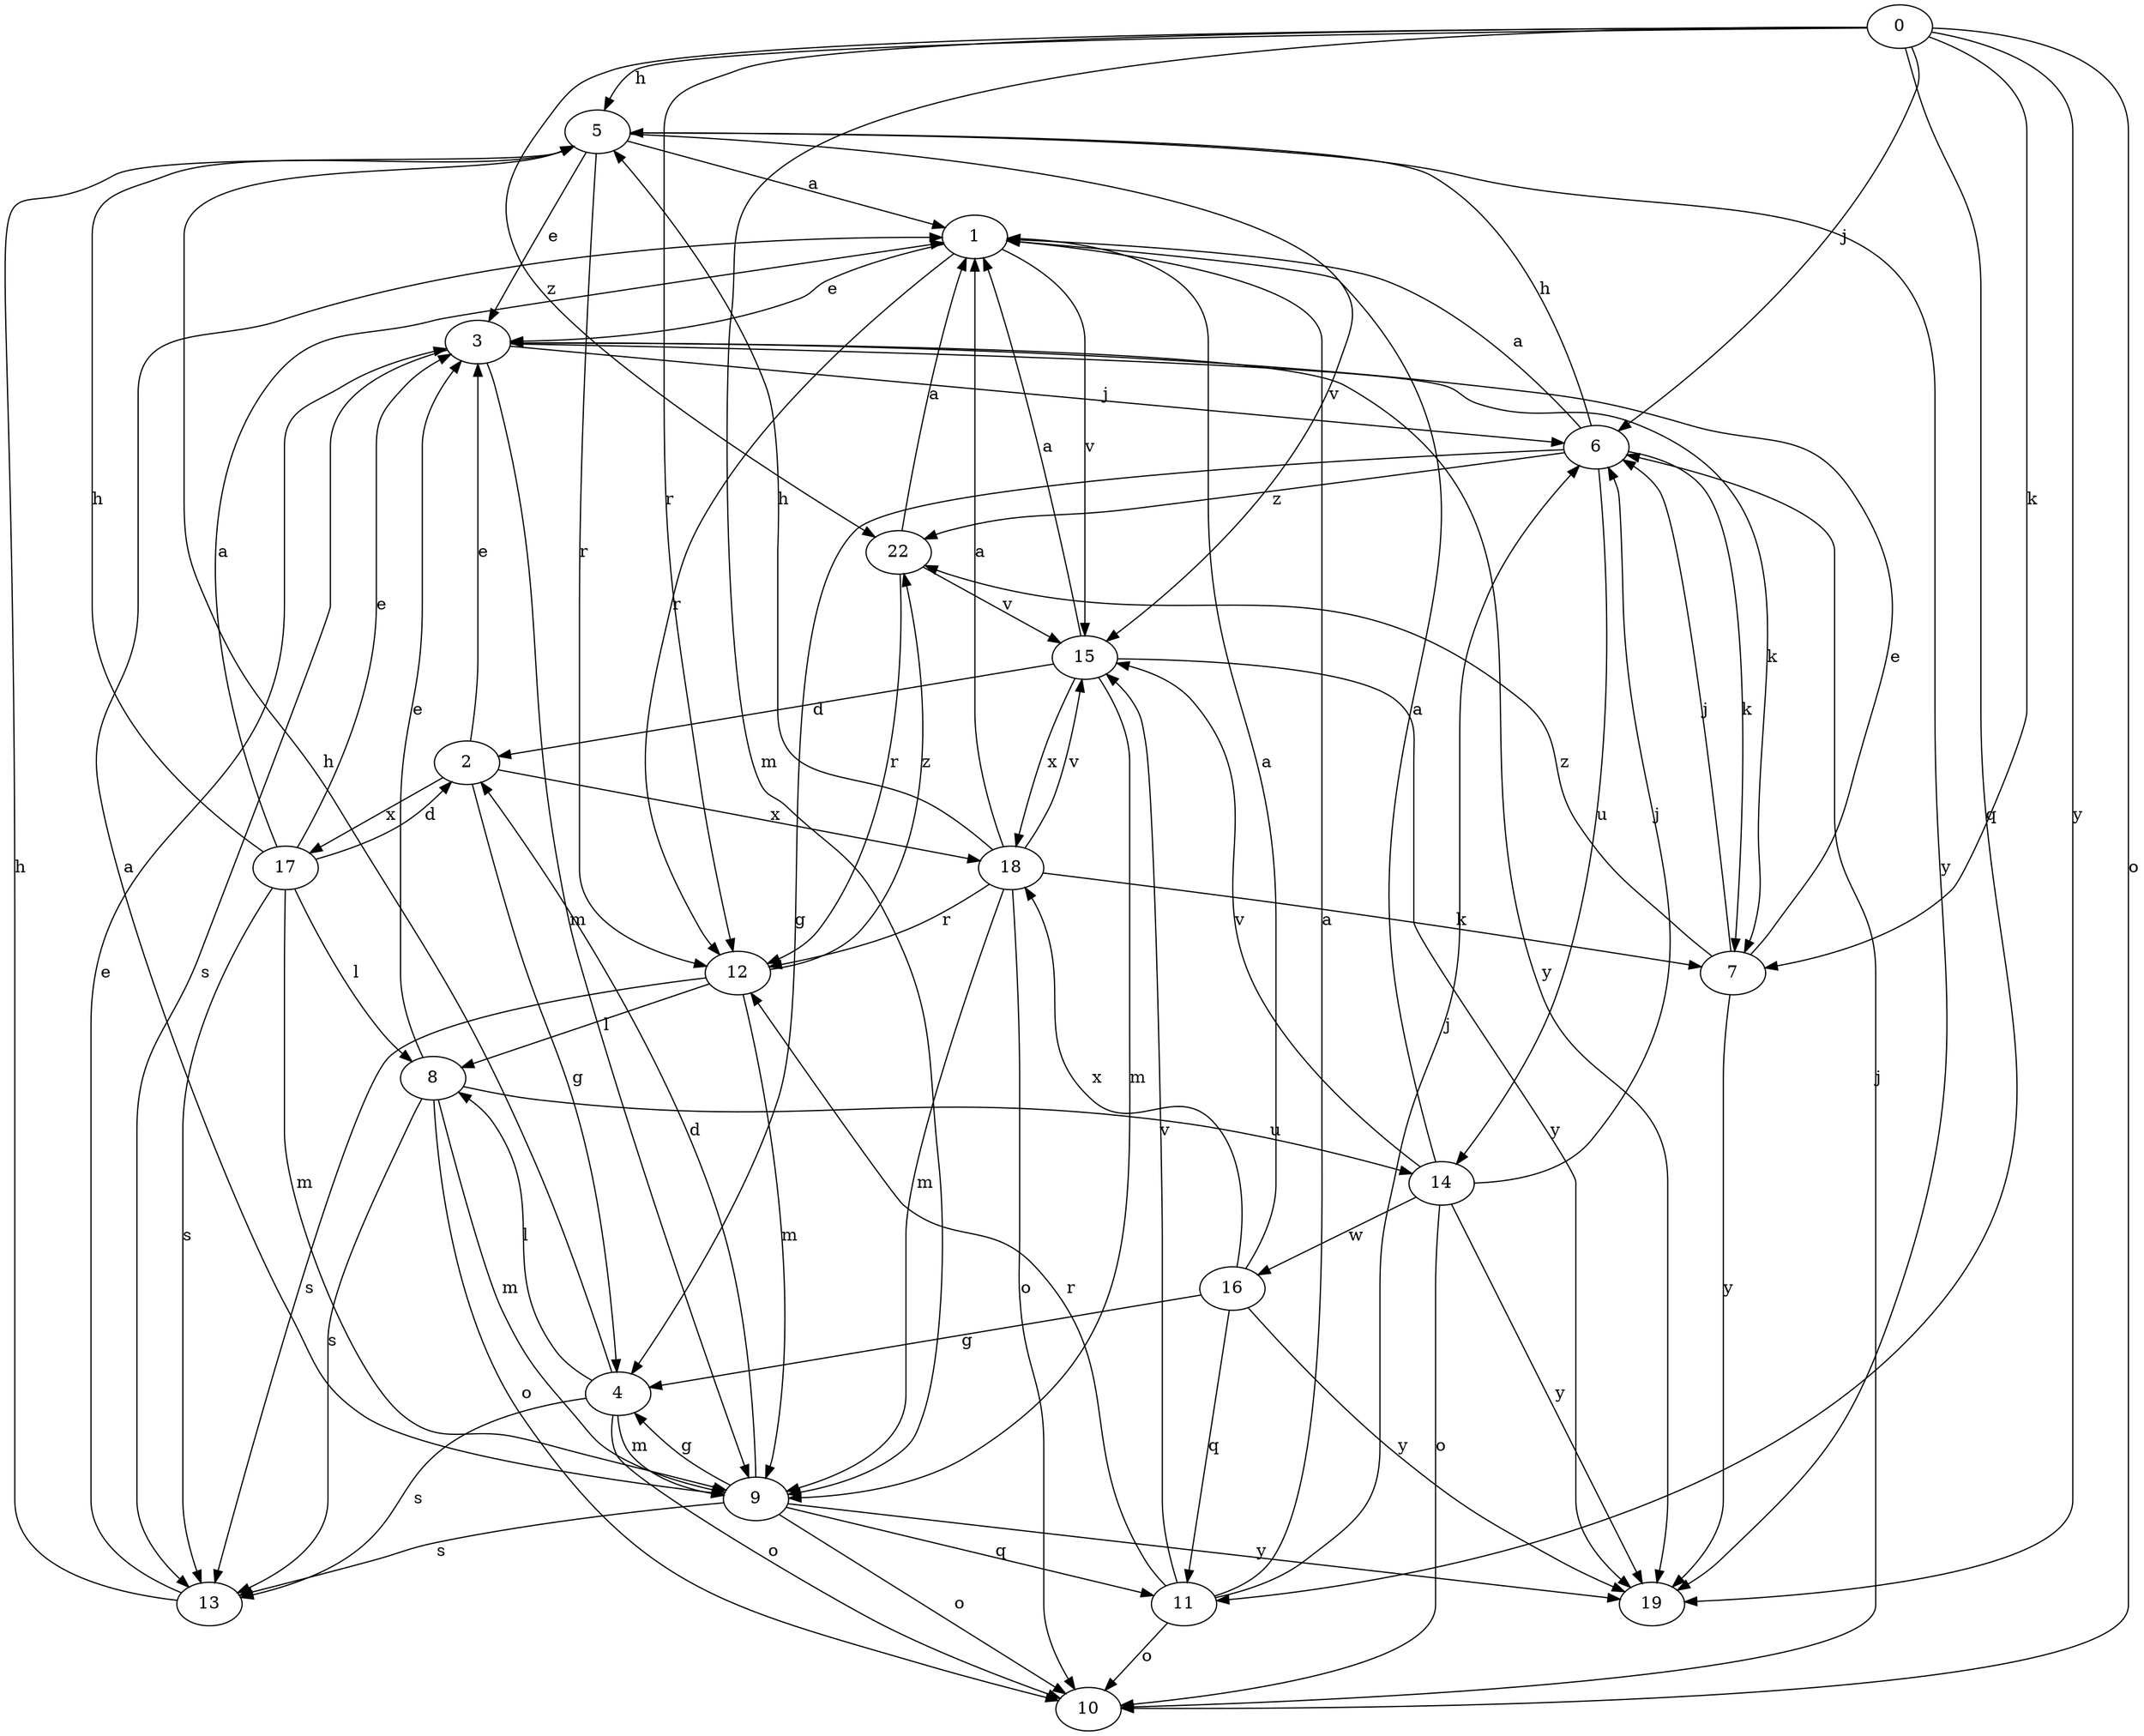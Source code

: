 strict digraph  {
0;
1;
2;
3;
4;
5;
6;
7;
8;
9;
10;
11;
12;
13;
14;
15;
16;
17;
18;
19;
22;
0 -> 5  [label=h];
0 -> 6  [label=j];
0 -> 7  [label=k];
0 -> 9  [label=m];
0 -> 10  [label=o];
0 -> 11  [label=q];
0 -> 12  [label=r];
0 -> 19  [label=y];
0 -> 22  [label=z];
1 -> 3  [label=e];
1 -> 12  [label=r];
1 -> 15  [label=v];
2 -> 3  [label=e];
2 -> 4  [label=g];
2 -> 17  [label=x];
2 -> 18  [label=x];
3 -> 6  [label=j];
3 -> 7  [label=k];
3 -> 9  [label=m];
3 -> 13  [label=s];
3 -> 19  [label=y];
4 -> 5  [label=h];
4 -> 8  [label=l];
4 -> 9  [label=m];
4 -> 10  [label=o];
4 -> 13  [label=s];
5 -> 1  [label=a];
5 -> 3  [label=e];
5 -> 12  [label=r];
5 -> 15  [label=v];
5 -> 19  [label=y];
6 -> 1  [label=a];
6 -> 4  [label=g];
6 -> 5  [label=h];
6 -> 7  [label=k];
6 -> 14  [label=u];
6 -> 22  [label=z];
7 -> 3  [label=e];
7 -> 6  [label=j];
7 -> 19  [label=y];
7 -> 22  [label=z];
8 -> 3  [label=e];
8 -> 9  [label=m];
8 -> 10  [label=o];
8 -> 13  [label=s];
8 -> 14  [label=u];
9 -> 1  [label=a];
9 -> 2  [label=d];
9 -> 4  [label=g];
9 -> 10  [label=o];
9 -> 11  [label=q];
9 -> 13  [label=s];
9 -> 19  [label=y];
10 -> 6  [label=j];
11 -> 1  [label=a];
11 -> 6  [label=j];
11 -> 10  [label=o];
11 -> 12  [label=r];
11 -> 15  [label=v];
12 -> 8  [label=l];
12 -> 9  [label=m];
12 -> 13  [label=s];
12 -> 22  [label=z];
13 -> 3  [label=e];
13 -> 5  [label=h];
14 -> 1  [label=a];
14 -> 6  [label=j];
14 -> 10  [label=o];
14 -> 15  [label=v];
14 -> 16  [label=w];
14 -> 19  [label=y];
15 -> 1  [label=a];
15 -> 2  [label=d];
15 -> 9  [label=m];
15 -> 18  [label=x];
15 -> 19  [label=y];
16 -> 1  [label=a];
16 -> 4  [label=g];
16 -> 11  [label=q];
16 -> 18  [label=x];
16 -> 19  [label=y];
17 -> 1  [label=a];
17 -> 2  [label=d];
17 -> 3  [label=e];
17 -> 5  [label=h];
17 -> 8  [label=l];
17 -> 9  [label=m];
17 -> 13  [label=s];
18 -> 1  [label=a];
18 -> 5  [label=h];
18 -> 7  [label=k];
18 -> 9  [label=m];
18 -> 10  [label=o];
18 -> 12  [label=r];
18 -> 15  [label=v];
22 -> 1  [label=a];
22 -> 12  [label=r];
22 -> 15  [label=v];
}
